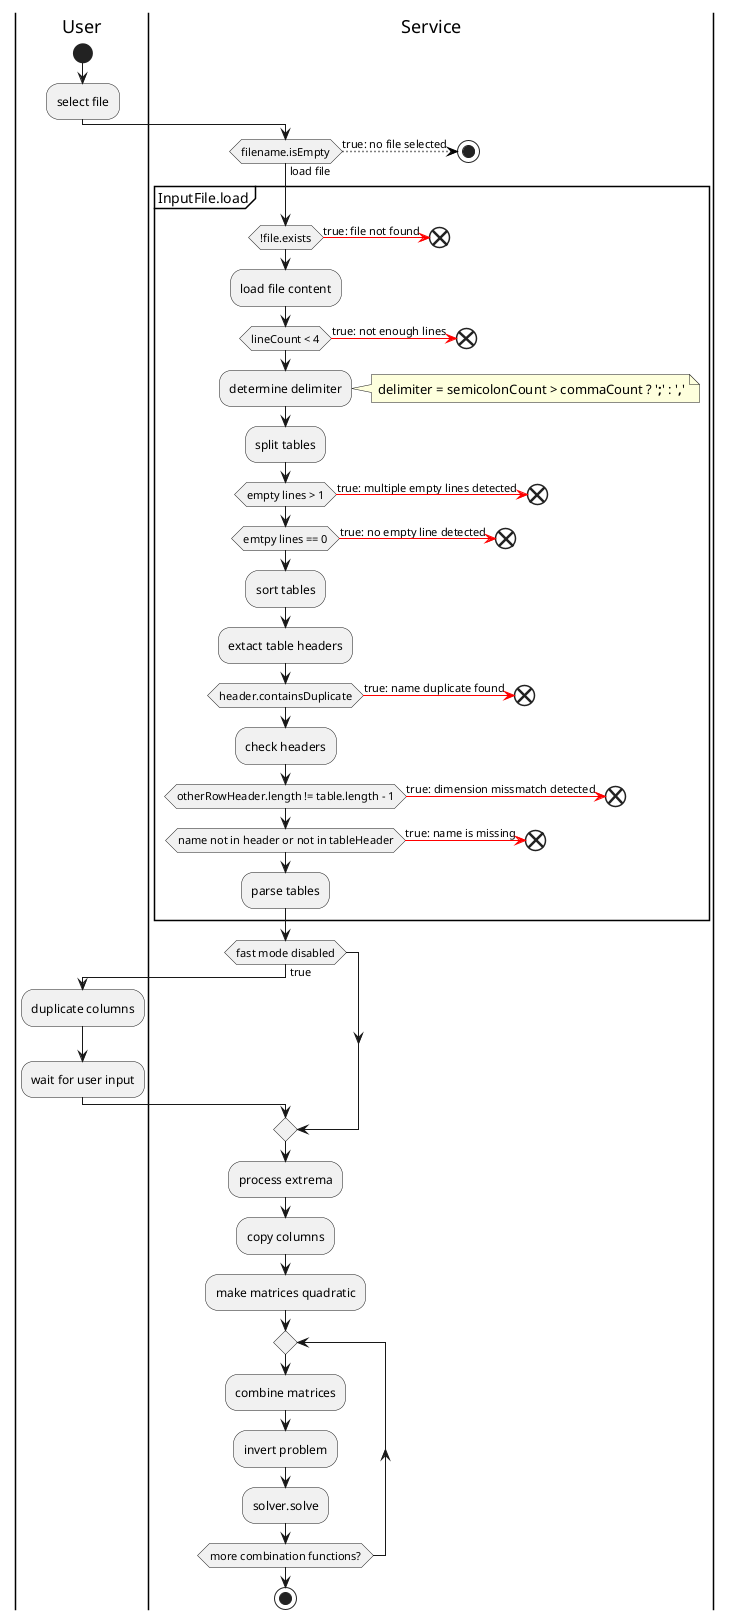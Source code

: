 @startuml process
|User|
start

:select file;

|Service|

if (filename.isEmpty) then (true: no file selected)
    -[#black,dotted]->
    stop
else (load file)
endif

partition InputFile.load {

if (!file.exists) then (true: file not found)
    -[#red]->
    end
endif

:load file content;

if (lineCount < 4) then (true: not enough lines)
    -[#red]->
    end
endif

:determine delimiter;
note right
delimiter = semicolonCount > commaCount ? '<b>;</b>' : '<b>,</b>'
end note

:split tables;

if (empty lines > 1) then (true: multiple empty lines detected)
    -[#red]->
    end
endif

if (emtpy lines == 0) then (true: no empty line detected)
    -[#red]->
    end
endif

:sort tables;
:extact table headers;

if (header.containsDuplicate) then (true: name duplicate found)
    -[#red]->
    end
endif

:check headers;

if (otherRowHeader.length != table.length - 1) then (true: dimension missmatch detected)
    -[#red]->
    end
endif

if (name not in header or not in tableHeader) then (true: name is missing)
    -[#red]->
    end
endif

:parse tables;

}

if (fast mode disabled) then (true)
    |User|

    :duplicate columns;
    :wait for user input;
endif

|Service|

:process extrema;
:copy columns;
:make matrices quadratic;

repeat

:combine matrices;
:invert problem;
:solver.solve;

repeat while (more combination functions?)

stop
@enduml